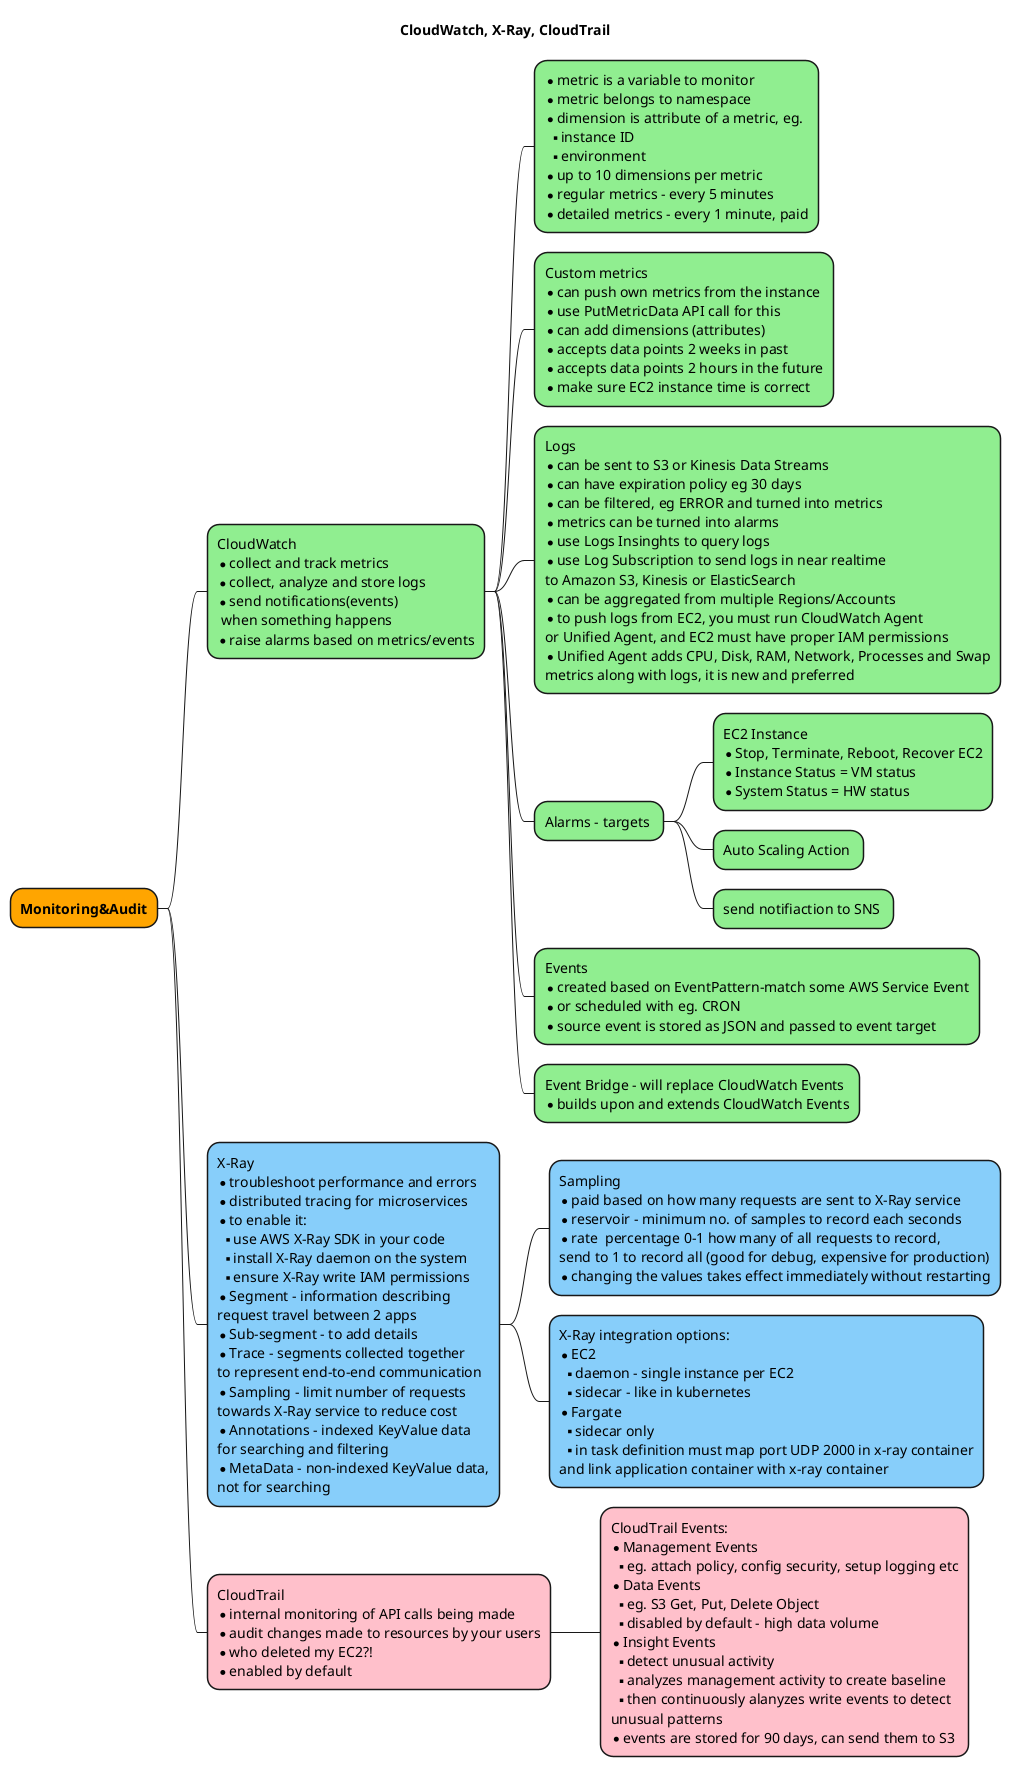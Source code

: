 @startmindmap mindmap

title CloudWatch, X-Ray, CloudTrail

<style>
mindmapDiagram {
  .trail {
    BackgroundColor Pink
  }
  .orange {
    BackgroundColor orange
  }
  .xray {
    BackgroundColor LightSkyBlue
  }
  .watch {
    BackgroundColor LightGreen
  }
}
</style>


*[#Orange] <b>Monitoring&Audit
 * CloudWatch\n*collect and track metrics\n*collect, analyze and store logs\n*send notifications(events)\n when something happens\n*raise alarms based on metrics/events <<watch>>
  * * metric is a variable to monitor\n*metric belongs to namespace\n*dimension is attribute of a metric, eg.\n**instance ID\n**environment\n*up to 10 dimensions per metric\n*regular metrics - every 5 minutes\n*detailed metrics - every 1 minute, paid <<watch>>
  * Custom metrics\n*can push own metrics from the instance\n*use PutMetricData API call for this\n*can add dimensions (attributes)\n*accepts data points 2 weeks in past\n*accepts data points 2 hours in the future\n*make sure EC2 instance time is correct <<watch>>
  * Logs\n*can be sent to S3 or Kinesis Data Streams\n*can have expiration policy eg 30 days\n*can be filtered, eg ERROR and turned into metrics\n*metrics can be turned into alarms\n*use Logs Insinghts to query logs\n*use Log Subscription to send logs in near realtime\nto Amazon S3, Kinesis or ElasticSearch\n*can be aggregated from multiple Regions/Accounts\n*to push logs from EC2, you must run CloudWatch Agent\nor Unified Agent, and EC2 must have proper IAM permissions\n*Unified Agent adds CPU, Disk, RAM, Network, Processes and Swap\nmetrics along with logs, it is new and preferred <<watch>>
  * Alarms - targets <<watch>>
   * EC2 Instance\n*Stop, Terminate, Reboot, Recover EC2\n*Instance Status = VM status\n*System Status = HW status <<watch>>
   * Auto Scaling Action <<watch>>
   * send notifiaction to SNS <<watch>>
  * Events\n*created based on EventPattern-match some AWS Service Event\n*or scheduled with eg. CRON\n*source event is stored as JSON and passed to event target <<watch>>
  * Event Bridge - will replace CloudWatch Events\n*builds upon and extends CloudWatch Events <<watch>>
 * X-Ray\n*troubleshoot performance and errors\n*distributed tracing for microservices\n*to enable it:\n**use AWS X-Ray SDK in your code\n**install X-Ray daemon on the system\n**ensure X-Ray write IAM permissions\n*Segment - information describing\nrequest travel between 2 apps\n*Sub-segment - to add details\n*Trace - segments collected together\nto represent end-to-end communication\n*Sampling - limit number of requests\ntowards X-Ray service to reduce cost\n*Annotations - indexed KeyValue data\nfor searching and filtering\n*MetaData - non-indexed KeyValue data,\nnot for searching <<xray>>
  * Sampling\n*paid based on how many requests are sent to X-Ray service\n*reservoir - minimum no. of samples to record each seconds\n*rate  percentage 0-1 how many of all requests to record,\nsend to 1 to record all (good for debug, expensive for production)\n*changing the values takes effect immediately without restarting <<xray>>
  * X-Ray integration options:\n*EC2\n**daemon - single instance per EC2\n**sidecar - like in kubernetes\n*Fargate\n**sidecar only\n**in task definition must map port UDP 2000 in x-ray container\nand link application container with x-ray container <<xray>>
 * CloudTrail\n*internal monitoring of API calls being made\n*audit changes made to resources by your users\n*who deleted my EC2?!\n*enabled by default <<trail>>
  * CloudTrail Events:\n*Management Events\n**eg. attach policy, config security, setup logging etc\n*Data Events\n**eg. S3 Get, Put, Delete Object\n**disabled by default - high data volume\n*Insight Events\n**detect unusual activity\n**analyzes management activity to create baseline\n**then continuously alanyzes write events to detect\nunusual patterns\n*events are stored for 90 days, can send them to S3 <<trail>>
@endmindmap
